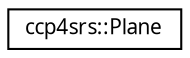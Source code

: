 digraph "Graphical Class Hierarchy"
{
  edge [fontname="FreeSans.ttf",fontsize="10",labelfontname="FreeSans.ttf",labelfontsize="10"];
  node [fontname="FreeSans.ttf",fontsize="10",shape=record];
  rankdir="LR";
  Node1 [label="ccp4srs::Plane",height=0.2,width=0.4,color="black", fillcolor="white", style="filled",URL="$classccp4srs_1_1_plane.html"];
}
